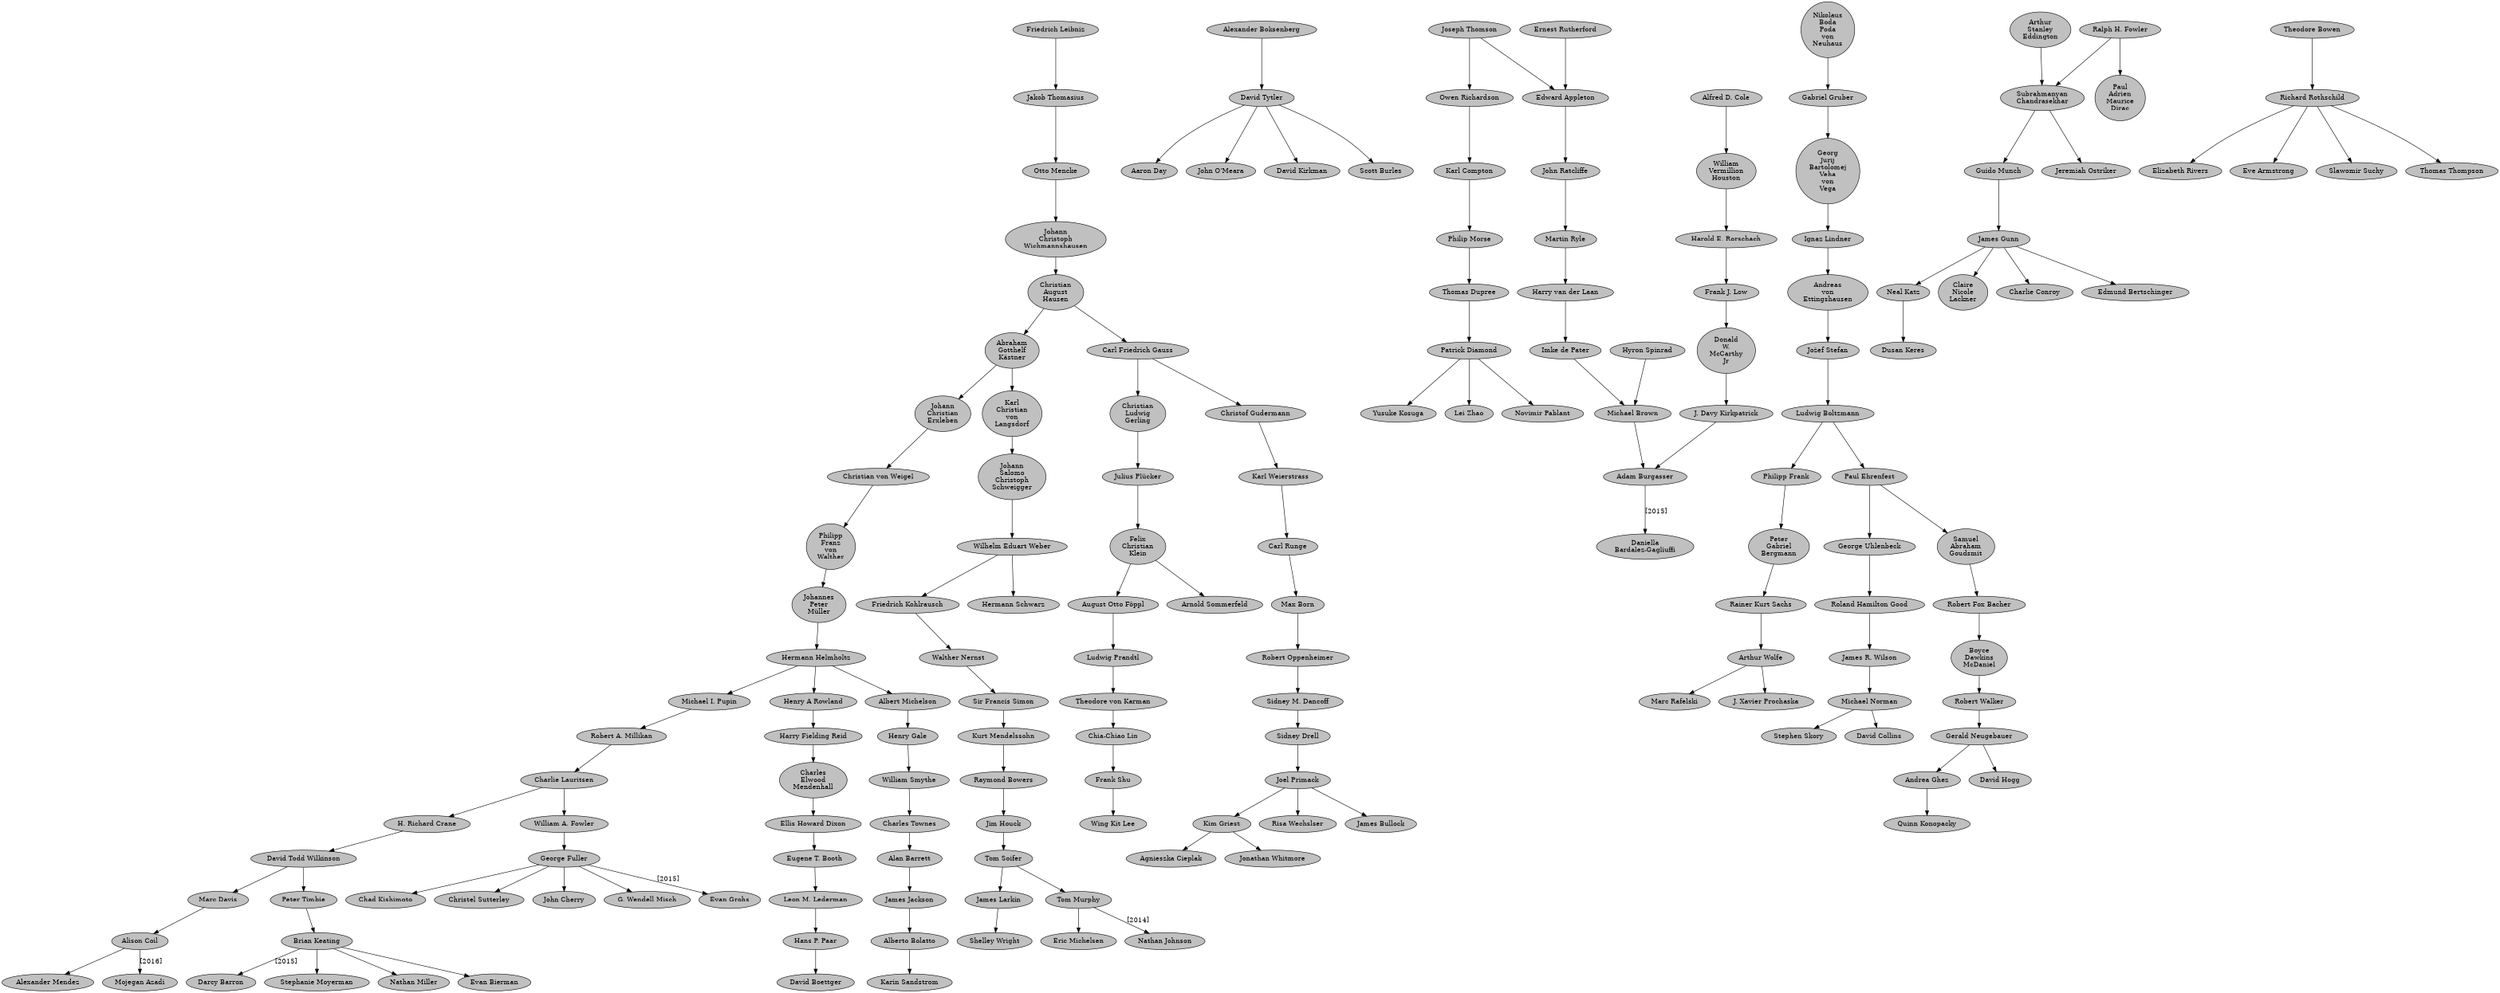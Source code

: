 strict digraph  {
	graph [encoding="UTF-8",
		forcelabel=True,
		resolution=400,
		size="25.7,8.3!",
		splines=true,
		style="setlinewidth(4)"
	];
	node [fillcolor=gray,
		style=filled
	];
	"Johann
Christoph
Wichmannshausen" -> "Christian
August
Hausen";
	"Christian
August
Hausen" -> "Abraham
Gotthelf
Kästner";
	"Christian
August
Hausen" -> "Carl Friedrich Gauss";
	"Alexander Boksenberg" -> "David Tytler";
	"David Tytler" -> "Aaron Day";
	"David Tytler" -> "John O'Meara";
	"David Tytler" -> "David Kirkman";
	"David Tytler" -> "Scott Burles";
	"Tom Soifer" -> "James Larkin";
	"Tom Soifer" -> "Tom Murphy";
	"James Larkin" -> "Shelley Wright";
	"Tom Murphy" -> "Eric Michelsen";
	"Tom Murphy" -> "Nathan Johnson"	 [label="[2014]"];
	"Michael I. Pupin" -> "Robert A. Millikan";
	"Robert A. Millikan" -> "Charlie Lauritsen";
	"Adam Burgasser" -> "Daniella
Bardalez-Gagliuffi"	 [label="[2015]"];
	"Otto Mencke" -> "Johann
Christoph
Wichmannshausen";
	"William
Vermillion
Houston" -> "Harold E. Rorschach";
	"Harold E. Rorschach" -> "Frank J. Low";
	"H. Richard Crane" -> "David Todd Wilkinson";
	"David Todd Wilkinson" -> "Marc Davis";
	"David Todd Wilkinson" -> "Peter Timbie";
	"Joel Primack" -> "Kim Griest";
	"Joel Primack" -> "Risa Wechslser";
	"Joel Primack" -> "James Bullock";
	"Kim Griest" -> "Agnieszka Cieplak";
	"Kim Griest" -> "Jonathan Whitmore";
	"Charles
Elwood
Mendenhall" -> "Ellis Howard Dixon";
	"Ellis Howard Dixon" -> "Eugene T. Booth";
	"Arthur Wolfe" -> "Marc Rafelski";
	"Arthur Wolfe" -> "J. Xavier Prochaska";
	"Alberto Bolatto" -> "Karin Sandstrom";
	"Karl Compton" -> "Philip Morse";
	"Philip Morse" -> "Thomas Dupree";
	"Nikolaus
Boda
Poda
von
Neuhaus" -> "Gabriel Gruber";
	"Gabriel Gruber" -> "Georg
Jurij
Bartolomej
Veha
von
Vega";
	"Ludwig Prandtl" -> "Theodore von Karman";
	"Theodore von Karman" -> "Chia-Chiao Lin";
	"George Uhlenbeck" -> "Roland Hamilton Good";
	"Roland Hamilton Good" -> "James R. Wilson";
	"Christian
Ludwig
Gerling" -> "Julius Plücker";
	"Julius Plücker" -> "Felix
Christian
Klein";
	"Gerald Neugebauer" -> "Andrea Ghez";
	"Gerald Neugebauer" -> "David Hogg";
	"Andrea Ghez" -> "Quinn Konopacky";
	"Arthur
Stanley
Eddington" -> "Subrahmanyan
Chandrasekhar";
	"Subrahmanyan
Chandrasekhar" -> "Guido Munch";
	"Subrahmanyan
Chandrasekhar" -> "Jeremiah Ostriker";
	"Guido Munch" -> "James Gunn";
	"Ignaz Lindner" -> "Andreas
von
Ettingshausen";
	"Andreas
von
Ettingshausen" -> "Jožef Stefan";
	"Patrick Diamond" -> "Lei Zhao";
	"Patrick Diamond" -> "Novimir Pablant";
	"Patrick Diamond" -> "Yusuke Kosuga";
	"Sidney M. Dancoff" -> "Sidney Drell";
	"Sidney Drell" -> "Joel Primack";
	"Jim Houck" -> "Tom Soifer";
	"Hans P. Paar" -> "David Boettger";
	"Brian Keating" -> "Darcy Barron"	 [label="[2015]"];
	"Brian Keating" -> "Stephanie Moyerman";
	"Brian Keating" -> "Nathan Miller";
	"Brian Keating" -> "Evan Bierman";
	"Walther Nernst" -> "Sir Francis Simon";
	"Sir Francis Simon" -> "Kurt Mendelssohn";
	"Imke de Pater" -> "Michael Brown";
	"Michael Brown" -> "Adam Burgasser";
	"George Fuller" -> "Chad Kishimoto";
	"George Fuller" -> "Christel Sutterley";
	"George Fuller" -> "John Cherry";
	"George Fuller" -> "G. Wendell Misch";
	"George Fuller" -> "Evan Grohs"	 [label="[2015]"];
	"Ralph H. Fowler" -> "Subrahmanyan
Chandrasekhar";
	"Ralph H. Fowler" -> "Paul
Adrien
Maurice
Dirac";
	"Peter
Gabriel
Bergmann" -> "Rainer Kurt Sachs";
	"Rainer Kurt Sachs" -> "Arthur Wolfe";
	"Samuel
Abraham
Goudsmit" -> "Robert Fox Bacher";
	"Robert Fox Bacher" -> "Boyce
Dawkins
McDaniel";
	"Georg
Jurij
Bartolomej
Veha
von
Vega" -> "Ignaz Lindner";
	"James Gunn" -> "Neal Katz";
	"James Gunn" -> "Claire
Nicole
Lackner";
	"James Gunn" -> "Charlie Conroy";
	"James Gunn" -> "Edmund Bertschinger";
	"Neal Katz" -> "Dusan Keres";
	"Abraham
Gotthelf
Kästner" -> "Johann
Christian
Erxleben";
	"Abraham
Gotthelf
Kästner" -> "Karl
Christian
von
Langsdorf";
	"Johann
Christian
Erxleben" -> "Christian von Weigel";
	"Karl
Christian
von
Langsdorf" -> "Johann
Salomo
Christoph
Schweigger";
	"Alison Coil" -> "Alexander Mendez";
	"Alison Coil" -> "Mojegan Azadi"	 [label="[2016]"];
	"Leon M. Lederman" -> "Hans P. Paar";
	"Karl Weierstrass" -> "Carl Runge";
	"Carl Runge" -> "Max Born";
	"Max Born" -> "Robert Oppenheimer";
	"Robert Oppenheimer" -> "Sidney M. Dancoff";
	"Marc Davis" -> "Alison Coil";
	"Peter Timbie" -> "Brian Keating";
	"James R. Wilson" -> "Michael Norman";
	"Michael Norman" -> "Stephen Skory";
	"Michael Norman" -> "David Collins";
	"Thomas Dupree" -> "Patrick Diamond";
	"Felix
Christian
Klein" -> "August Otto Föppl";
	"Felix
Christian
Klein" -> "Arnold Sommerfeld";
	"Johannes
Peter
Müller" -> "Hermann Helmholtz";
	"Hermann Helmholtz" -> "Michael I. Pupin";
	"Hermann Helmholtz" -> "Henry A Rowland";
	"Hermann Helmholtz" -> "Albert Michelson";
	"Charlie Lauritsen" -> "H. Richard Crane";
	"Charlie Lauritsen" -> "William A. Fowler";
	"William A. Fowler" -> "George Fuller";
	"John Ratcliffe" -> "Martin Ryle";
	"Martin Ryle" -> "Harry van der Laan";
	"Henry A Rowland" -> "Harry Fielding Reid";
	"Harry Fielding Reid" -> "Charles
Elwood
Mendenhall";
	"Edward Appleton" -> "John Ratcliffe";
	"Frank J. Low" -> "Donald
W.
McCarthy
Jr";
	"Donald
W.
McCarthy
Jr" -> "J. Davy Kirkpatrick";
	"Hyron Spinrad" -> "Michael Brown";
	"Philipp Frank" -> "Peter
Gabriel
Bergmann";
	"Alfred D. Cole" -> "William
Vermillion
Houston";
	"J. Davy Kirkpatrick" -> "Adam Burgasser";
	"Johann
Salomo
Christoph
Schweigger" -> "Wilhelm Eduart Weber";
	"August Otto Föppl" -> "Ludwig Prandtl";
	"Frank Shu" -> "Wing Kit Lee";
	"Jožef Stefan" -> "Ludwig Boltzmann";
	"Ludwig Boltzmann" -> "Philipp Frank";
	"Ludwig Boltzmann" -> "Paul Ehrenfest";
	"Robert Walker" -> "Gerald Neugebauer";
	"Harry van der Laan" -> "Imke de Pater";
	"William Smythe" -> "Charles Townes";
	"Charles Townes" -> "Alan Barrett";
	"Friedrich Leibniz" -> "Jakob Thomasius";
	"Jakob Thomasius" -> "Otto Mencke";
	"James Jackson" -> "Alberto Bolatto";
	"Paul Ehrenfest" -> "George Uhlenbeck";
	"Paul Ehrenfest" -> "Samuel
Abraham
Goudsmit";
	"Alan Barrett" -> "James Jackson";
	"Boyce
Dawkins
McDaniel" -> "Robert Walker";
	"Friedrich Kohlrausch" -> "Walther Nernst";
	"Albert Michelson" -> "Henry Gale";
	"Ernest Rutherford" -> "Edward Appleton";
	"Wilhelm Eduart Weber" -> "Friedrich Kohlrausch";
	"Wilhelm Eduart Weber" -> "Hermann Schwarz";
	"Theodore Bowen" -> "Richard Rothschild";
	"Richard Rothschild" -> "Elizabeth Rivers";
	"Richard Rothschild" -> "Eve Armstrong";
	"Richard Rothschild" -> "Slawomir Suchy";
	"Richard Rothschild" -> "Thomas Thompson";
	"Carl Friedrich Gauss" -> "Christian
Ludwig
Gerling";
	"Carl Friedrich Gauss" -> "Christof Gudermann";
	"Raymond Bowers" -> "Jim Houck";
	"Kurt Mendelssohn" -> "Raymond Bowers";
	"Christof Gudermann" -> "Karl Weierstrass";
	"Owen Richardson" -> "Karl Compton";
	"Eugene T. Booth" -> "Leon M. Lederman";
	"Henry Gale" -> "William Smythe";
	"Christian von Weigel" -> "Philipp
Franz
von
Walther";
	"Philipp
Franz
von
Walther" -> "Johannes
Peter
Müller";
	"Chia-Chiao Lin" -> "Frank Shu";
	"Joseph Thomson" -> "Edward Appleton";
	"Joseph Thomson" -> "Owen Richardson";
}
